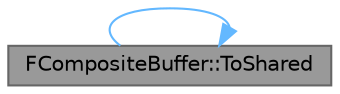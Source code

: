 digraph "FCompositeBuffer::ToShared"
{
 // INTERACTIVE_SVG=YES
 // LATEX_PDF_SIZE
  bgcolor="transparent";
  edge [fontname=Helvetica,fontsize=10,labelfontname=Helvetica,labelfontsize=10];
  node [fontname=Helvetica,fontsize=10,shape=box,height=0.2,width=0.4];
  rankdir="LR";
  Node1 [id="Node000001",label="FCompositeBuffer::ToShared",height=0.2,width=0.4,color="gray40", fillcolor="grey60", style="filled", fontcolor="black",tooltip="Returns the concatenation of the segments into a contiguous buffer."];
  Node1 -> Node1 [id="edge1_Node000001_Node000001",color="steelblue1",style="solid",tooltip=" "];
}
